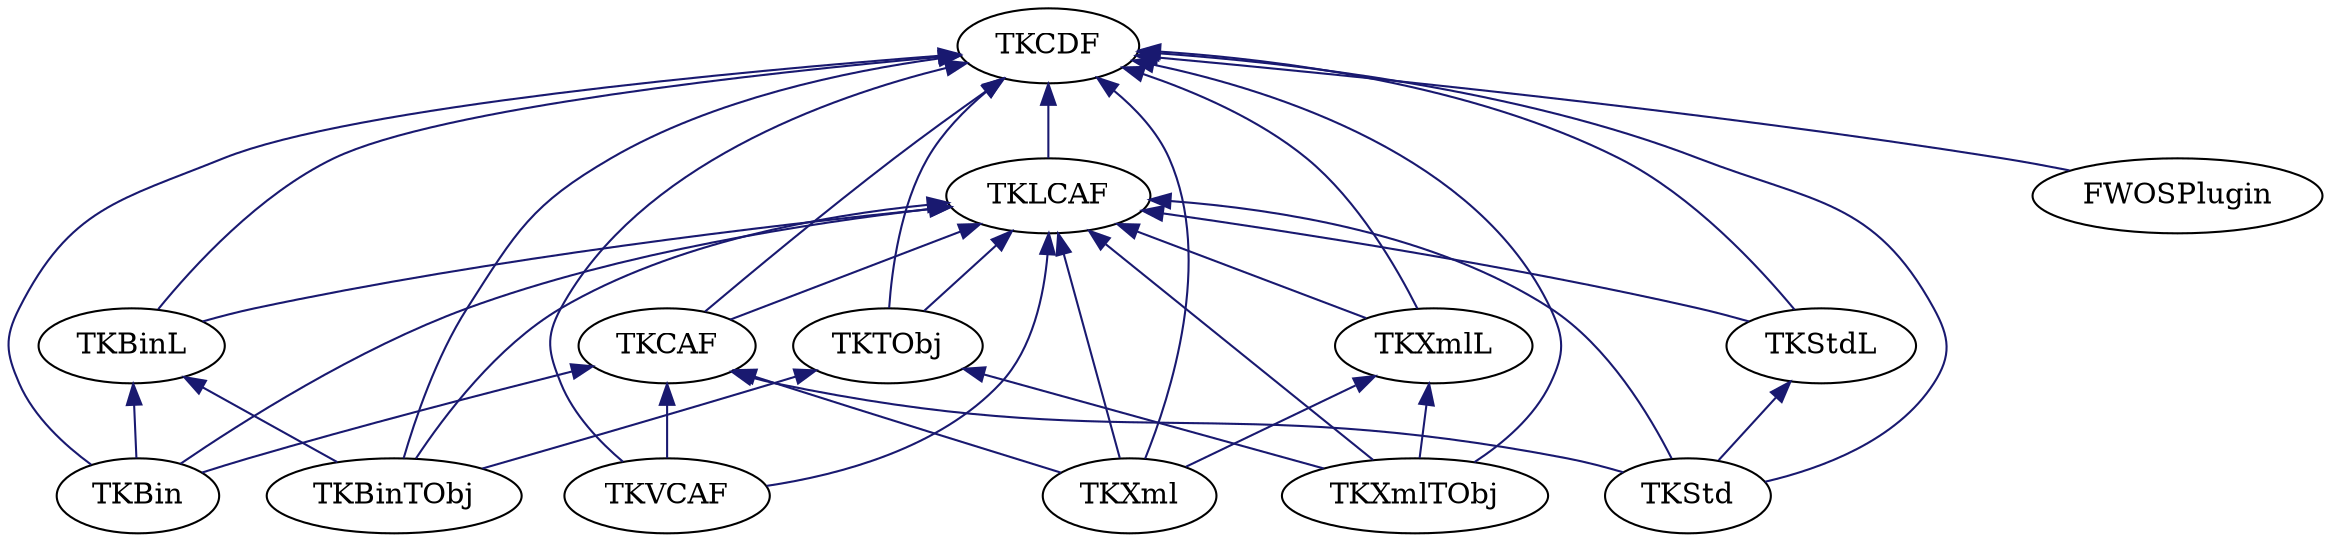 digraph schema_ApplicationFramework
{
	TKCDF [ URL = "toolkit_tkcdf.html" ]
	TKLCAF [ URL = "toolkit_tklcaf.html" ]
	TKCDF -> TKLCAF [ dir = "back", color = "midnightblue", style = "solid" ]
	TKVCAF [ URL = "toolkit_tkvcaf.html" ]
	TKCDF -> TKVCAF [ dir = "back", color = "midnightblue", style = "solid" ]
	TKLCAF -> TKVCAF [ dir = "back", color = "midnightblue", style = "solid" ]
	TKCAF -> TKVCAF [ dir = "back", color = "midnightblue", style = "solid" ]
	TKCAF [ URL = "toolkit_tkcaf.html" ]
	TKCDF -> TKCAF [ dir = "back", color = "midnightblue", style = "solid" ]
	TKLCAF -> TKCAF [ dir = "back", color = "midnightblue", style = "solid" ]
	TKBinL [ URL = "toolkit_tkbinl.html" ]
	TKCDF -> TKBinL [ dir = "back", color = "midnightblue", style = "solid" ]
	TKLCAF -> TKBinL [ dir = "back", color = "midnightblue", style = "solid" ]
	TKXmlL [ URL = "toolkit_tkxmll.html" ]
	TKCDF -> TKXmlL [ dir = "back", color = "midnightblue", style = "solid" ]
	TKLCAF -> TKXmlL [ dir = "back", color = "midnightblue", style = "solid" ]
	TKBin [ URL = "toolkit_tkbin.html" ]
	TKCAF -> TKBin [ dir = "back", color = "midnightblue", style = "solid" ]
	TKCDF -> TKBin [ dir = "back", color = "midnightblue", style = "solid" ]
	TKLCAF -> TKBin [ dir = "back", color = "midnightblue", style = "solid" ]
	TKBinL -> TKBin [ dir = "back", color = "midnightblue", style = "solid" ]
	TKXml [ URL = "toolkit_tkxml.html" ]
	TKCDF -> TKXml [ dir = "back", color = "midnightblue", style = "solid" ]
	TKLCAF -> TKXml [ dir = "back", color = "midnightblue", style = "solid" ]
	TKCAF -> TKXml [ dir = "back", color = "midnightblue", style = "solid" ]
	TKXmlL -> TKXml [ dir = "back", color = "midnightblue", style = "solid" ]
	FWOSPlugin [ URL = "toolkit_fwosplugin.html" ]
	TKCDF -> FWOSPlugin [ dir = "back", color = "midnightblue", style = "solid" ]
	TKStdL [ URL = "toolkit_tkstdl.html" ]
	TKCDF -> TKStdL [ dir = "back", color = "midnightblue", style = "solid" ]
	TKLCAF -> TKStdL [ dir = "back", color = "midnightblue", style = "solid" ]
	TKStd [ URL = "toolkit_tkstd.html" ]
	TKCDF -> TKStd [ dir = "back", color = "midnightblue", style = "solid" ]
	TKCAF -> TKStd [ dir = "back", color = "midnightblue", style = "solid" ]
	TKLCAF -> TKStd [ dir = "back", color = "midnightblue", style = "solid" ]
	TKStdL -> TKStd [ dir = "back", color = "midnightblue", style = "solid" ]
	TKTObj [ URL = "toolkit_tktobj.html" ]
	TKCDF -> TKTObj [ dir = "back", color = "midnightblue", style = "solid" ]
	TKLCAF -> TKTObj [ dir = "back", color = "midnightblue", style = "solid" ]
	TKBinTObj [ URL = "toolkit_tkbintobj.html" ]
	TKCDF -> TKBinTObj [ dir = "back", color = "midnightblue", style = "solid" ]
	TKTObj -> TKBinTObj [ dir = "back", color = "midnightblue", style = "solid" ]
	TKLCAF -> TKBinTObj [ dir = "back", color = "midnightblue", style = "solid" ]
	TKBinL -> TKBinTObj [ dir = "back", color = "midnightblue", style = "solid" ]
	TKXmlTObj [ URL = "toolkit_tkxmltobj.html" ]
	TKCDF -> TKXmlTObj [ dir = "back", color = "midnightblue", style = "solid" ]
	TKTObj -> TKXmlTObj [ dir = "back", color = "midnightblue", style = "solid" ]
	TKLCAF -> TKXmlTObj [ dir = "back", color = "midnightblue", style = "solid" ]
	TKXmlL -> TKXmlTObj [ dir = "back", color = "midnightblue", style = "solid" ]
}
